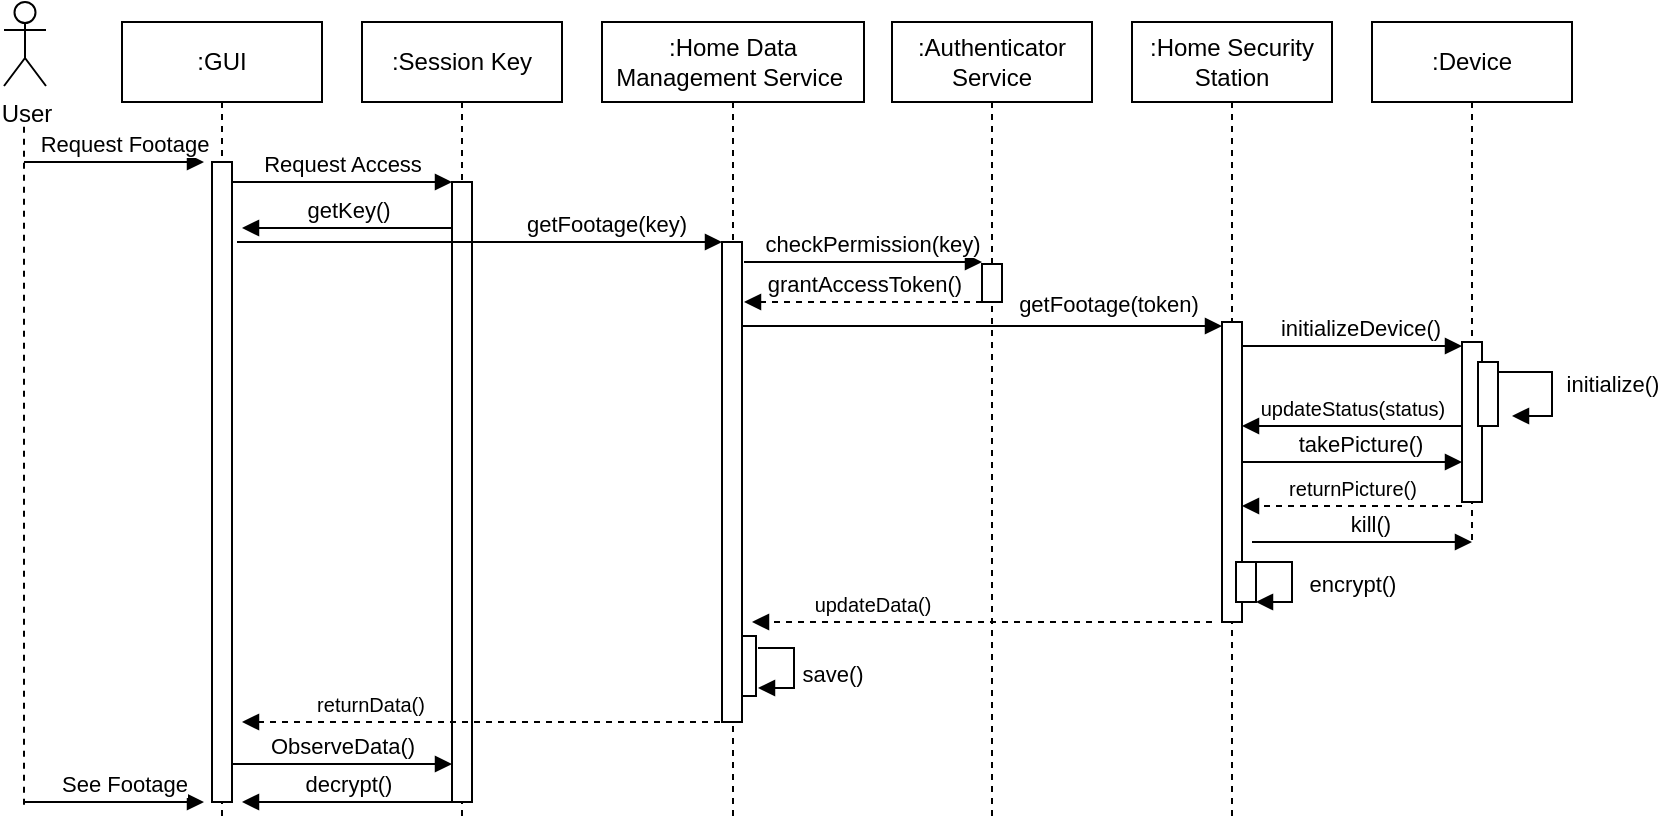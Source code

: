 <mxfile version="24.0.7" type="github">
  <diagram name="Page-1" id="2YBvvXClWsGukQMizWep">
    <mxGraphModel dx="1167" dy="628" grid="1" gridSize="10" guides="1" tooltips="1" connect="1" arrows="1" fold="1" page="1" pageScale="1" pageWidth="1200" pageHeight="1600" math="0" shadow="0">
      <root>
        <mxCell id="0" />
        <mxCell id="1" parent="0" />
        <mxCell id="aM9ryv3xv72pqoxQDRHE-1" value=":GUI" style="shape=umlLifeline;perimeter=lifelinePerimeter;whiteSpace=wrap;html=1;container=0;dropTarget=0;collapsible=0;recursiveResize=0;outlineConnect=0;portConstraint=eastwest;newEdgeStyle={&quot;edgeStyle&quot;:&quot;elbowEdgeStyle&quot;,&quot;elbow&quot;:&quot;vertical&quot;,&quot;curved&quot;:0,&quot;rounded&quot;:0};" parent="1" vertex="1">
          <mxGeometry x="79" y="40" width="100" height="400" as="geometry" />
        </mxCell>
        <mxCell id="aM9ryv3xv72pqoxQDRHE-2" value="" style="html=1;points=[];perimeter=orthogonalPerimeter;outlineConnect=0;targetShapes=umlLifeline;portConstraint=eastwest;newEdgeStyle={&quot;edgeStyle&quot;:&quot;elbowEdgeStyle&quot;,&quot;elbow&quot;:&quot;vertical&quot;,&quot;curved&quot;:0,&quot;rounded&quot;:0};" parent="aM9ryv3xv72pqoxQDRHE-1" vertex="1">
          <mxGeometry x="45" y="70" width="10" height="320" as="geometry" />
        </mxCell>
        <mxCell id="aM9ryv3xv72pqoxQDRHE-5" value=":Session Key" style="shape=umlLifeline;perimeter=lifelinePerimeter;whiteSpace=wrap;html=1;container=0;dropTarget=0;collapsible=0;recursiveResize=0;outlineConnect=0;portConstraint=eastwest;newEdgeStyle={&quot;edgeStyle&quot;:&quot;elbowEdgeStyle&quot;,&quot;elbow&quot;:&quot;vertical&quot;,&quot;curved&quot;:0,&quot;rounded&quot;:0};" parent="1" vertex="1">
          <mxGeometry x="199" y="40" width="100" height="400" as="geometry" />
        </mxCell>
        <mxCell id="aM9ryv3xv72pqoxQDRHE-6" value="" style="html=1;points=[];perimeter=orthogonalPerimeter;outlineConnect=0;targetShapes=umlLifeline;portConstraint=eastwest;newEdgeStyle={&quot;edgeStyle&quot;:&quot;elbowEdgeStyle&quot;,&quot;elbow&quot;:&quot;vertical&quot;,&quot;curved&quot;:0,&quot;rounded&quot;:0};" parent="aM9ryv3xv72pqoxQDRHE-5" vertex="1">
          <mxGeometry x="45" y="80" width="10" height="310" as="geometry" />
        </mxCell>
        <mxCell id="aM9ryv3xv72pqoxQDRHE-7" value="Request Access" style="html=1;verticalAlign=bottom;endArrow=block;edgeStyle=elbowEdgeStyle;elbow=vertical;curved=0;rounded=0;" parent="1" source="aM9ryv3xv72pqoxQDRHE-2" target="aM9ryv3xv72pqoxQDRHE-6" edge="1">
          <mxGeometry relative="1" as="geometry">
            <mxPoint x="234" y="130" as="sourcePoint" />
            <Array as="points">
              <mxPoint x="219" y="120" />
            </Array>
          </mxGeometry>
        </mxCell>
        <mxCell id="aM9ryv3xv72pqoxQDRHE-9" value="getKey()" style="html=1;verticalAlign=bottom;endArrow=block;edgeStyle=elbowEdgeStyle;elbow=vertical;curved=0;rounded=0;" parent="1" source="aM9ryv3xv72pqoxQDRHE-6" edge="1">
          <mxGeometry relative="1" as="geometry">
            <mxPoint x="234" y="143" as="sourcePoint" />
            <Array as="points">
              <mxPoint x="229" y="143" />
            </Array>
            <mxPoint x="139" y="143" as="targetPoint" />
          </mxGeometry>
        </mxCell>
        <mxCell id="Lt1EoO_p3gGOHIWWdffg-1" value=":Home Data Management Service&amp;nbsp;" style="shape=umlLifeline;perimeter=lifelinePerimeter;whiteSpace=wrap;html=1;container=0;dropTarget=0;collapsible=0;recursiveResize=0;outlineConnect=0;portConstraint=eastwest;newEdgeStyle={&quot;edgeStyle&quot;:&quot;elbowEdgeStyle&quot;,&quot;elbow&quot;:&quot;vertical&quot;,&quot;curved&quot;:0,&quot;rounded&quot;:0};" parent="1" vertex="1">
          <mxGeometry x="319" y="40" width="131" height="400" as="geometry" />
        </mxCell>
        <mxCell id="Lt1EoO_p3gGOHIWWdffg-16" value="" style="html=1;points=[];perimeter=orthogonalPerimeter;outlineConnect=0;targetShapes=umlLifeline;portConstraint=eastwest;newEdgeStyle={&quot;edgeStyle&quot;:&quot;elbowEdgeStyle&quot;,&quot;elbow&quot;:&quot;vertical&quot;,&quot;curved&quot;:0,&quot;rounded&quot;:0};" parent="Lt1EoO_p3gGOHIWWdffg-1" vertex="1">
          <mxGeometry x="67" y="307" width="10" height="30" as="geometry" />
        </mxCell>
        <mxCell id="Lt1EoO_p3gGOHIWWdffg-2" value="" style="html=1;points=[];perimeter=orthogonalPerimeter;outlineConnect=0;targetShapes=umlLifeline;portConstraint=eastwest;newEdgeStyle={&quot;edgeStyle&quot;:&quot;elbowEdgeStyle&quot;,&quot;elbow&quot;:&quot;vertical&quot;,&quot;curved&quot;:0,&quot;rounded&quot;:0};" parent="Lt1EoO_p3gGOHIWWdffg-1" vertex="1">
          <mxGeometry x="60" y="110" width="10" height="240" as="geometry" />
        </mxCell>
        <mxCell id="Lt1EoO_p3gGOHIWWdffg-3" value=":Authenticator Service" style="shape=umlLifeline;perimeter=lifelinePerimeter;whiteSpace=wrap;html=1;container=0;dropTarget=0;collapsible=0;recursiveResize=0;outlineConnect=0;portConstraint=eastwest;newEdgeStyle={&quot;edgeStyle&quot;:&quot;elbowEdgeStyle&quot;,&quot;elbow&quot;:&quot;vertical&quot;,&quot;curved&quot;:0,&quot;rounded&quot;:0};" parent="1" vertex="1">
          <mxGeometry x="464" y="40" width="100" height="400" as="geometry" />
        </mxCell>
        <mxCell id="Lt1EoO_p3gGOHIWWdffg-4" value="" style="html=1;points=[];perimeter=orthogonalPerimeter;outlineConnect=0;targetShapes=umlLifeline;portConstraint=eastwest;newEdgeStyle={&quot;edgeStyle&quot;:&quot;elbowEdgeStyle&quot;,&quot;elbow&quot;:&quot;vertical&quot;,&quot;curved&quot;:0,&quot;rounded&quot;:0};" parent="Lt1EoO_p3gGOHIWWdffg-3" vertex="1">
          <mxGeometry x="45" y="121" width="10" height="19" as="geometry" />
        </mxCell>
        <mxCell id="Lt1EoO_p3gGOHIWWdffg-6" value=":Home Security Station" style="shape=umlLifeline;perimeter=lifelinePerimeter;whiteSpace=wrap;html=1;container=0;dropTarget=0;collapsible=0;recursiveResize=0;outlineConnect=0;portConstraint=eastwest;newEdgeStyle={&quot;edgeStyle&quot;:&quot;elbowEdgeStyle&quot;,&quot;elbow&quot;:&quot;vertical&quot;,&quot;curved&quot;:0,&quot;rounded&quot;:0};" parent="1" vertex="1">
          <mxGeometry x="584" y="40" width="100" height="400" as="geometry" />
        </mxCell>
        <mxCell id="Lt1EoO_p3gGOHIWWdffg-7" value="" style="html=1;points=[];perimeter=orthogonalPerimeter;outlineConnect=0;targetShapes=umlLifeline;portConstraint=eastwest;newEdgeStyle={&quot;edgeStyle&quot;:&quot;elbowEdgeStyle&quot;,&quot;elbow&quot;:&quot;vertical&quot;,&quot;curved&quot;:0,&quot;rounded&quot;:0};" parent="Lt1EoO_p3gGOHIWWdffg-6" vertex="1">
          <mxGeometry x="45" y="150" width="10" height="150" as="geometry" />
        </mxCell>
        <mxCell id="Lt1EoO_p3gGOHIWWdffg-11" value="" style="html=1;points=[];perimeter=orthogonalPerimeter;outlineConnect=0;targetShapes=umlLifeline;portConstraint=eastwest;newEdgeStyle={&quot;edgeStyle&quot;:&quot;elbowEdgeStyle&quot;,&quot;elbow&quot;:&quot;vertical&quot;,&quot;curved&quot;:0,&quot;rounded&quot;:0};" parent="Lt1EoO_p3gGOHIWWdffg-6" vertex="1">
          <mxGeometry x="52" y="270" width="10" height="20" as="geometry" />
        </mxCell>
        <mxCell id="Lt1EoO_p3gGOHIWWdffg-28" value="encrypt()" style="html=1;verticalAlign=bottom;endArrow=block;edgeStyle=elbowEdgeStyle;rounded=0;" parent="Lt1EoO_p3gGOHIWWdffg-6" source="Lt1EoO_p3gGOHIWWdffg-11" target="Lt1EoO_p3gGOHIWWdffg-11" edge="1">
          <mxGeometry x="0.357" y="-30" relative="1" as="geometry">
            <mxPoint x="110" y="265" as="sourcePoint" />
            <Array as="points">
              <mxPoint x="80" y="285" />
            </Array>
            <mxPoint x="110" y="315.144" as="targetPoint" />
            <mxPoint x="30" y="30" as="offset" />
          </mxGeometry>
        </mxCell>
        <mxCell id="Lt1EoO_p3gGOHIWWdffg-8" value=":Device" style="shape=umlLifeline;perimeter=lifelinePerimeter;whiteSpace=wrap;html=1;container=0;dropTarget=0;collapsible=0;recursiveResize=0;outlineConnect=0;portConstraint=eastwest;newEdgeStyle={&quot;edgeStyle&quot;:&quot;elbowEdgeStyle&quot;,&quot;elbow&quot;:&quot;vertical&quot;,&quot;curved&quot;:0,&quot;rounded&quot;:0};" parent="1" vertex="1">
          <mxGeometry x="704" y="40" width="100" height="260" as="geometry" />
        </mxCell>
        <mxCell id="Lt1EoO_p3gGOHIWWdffg-9" value="" style="html=1;points=[];perimeter=orthogonalPerimeter;outlineConnect=0;targetShapes=umlLifeline;portConstraint=eastwest;newEdgeStyle={&quot;edgeStyle&quot;:&quot;elbowEdgeStyle&quot;,&quot;elbow&quot;:&quot;vertical&quot;,&quot;curved&quot;:0,&quot;rounded&quot;:0};" parent="Lt1EoO_p3gGOHIWWdffg-8" vertex="1">
          <mxGeometry x="45" y="160" width="10" height="80" as="geometry" />
        </mxCell>
        <mxCell id="Lt1EoO_p3gGOHIWWdffg-10" value="" style="html=1;points=[];perimeter=orthogonalPerimeter;outlineConnect=0;targetShapes=umlLifeline;portConstraint=eastwest;newEdgeStyle={&quot;edgeStyle&quot;:&quot;elbowEdgeStyle&quot;,&quot;elbow&quot;:&quot;vertical&quot;,&quot;curved&quot;:0,&quot;rounded&quot;:0};" parent="Lt1EoO_p3gGOHIWWdffg-8" vertex="1">
          <mxGeometry x="53" y="170" width="10" height="32" as="geometry" />
        </mxCell>
        <mxCell id="Lt1EoO_p3gGOHIWWdffg-30" value="initialize()" style="html=1;verticalAlign=bottom;endArrow=block;edgeStyle=elbowEdgeStyle;rounded=0;" parent="Lt1EoO_p3gGOHIWWdffg-8" edge="1">
          <mxGeometry x="0.217" y="30" relative="1" as="geometry">
            <mxPoint x="63" y="175" as="sourcePoint" />
            <Array as="points">
              <mxPoint x="90" y="190" />
            </Array>
            <mxPoint x="70" y="197" as="targetPoint" />
            <mxPoint as="offset" />
          </mxGeometry>
        </mxCell>
        <mxCell id="Lt1EoO_p3gGOHIWWdffg-17" value="getFootage(key)" style="html=1;verticalAlign=bottom;endArrow=block;edgeStyle=elbowEdgeStyle;elbow=vertical;curved=0;rounded=0;" parent="1" target="Lt1EoO_p3gGOHIWWdffg-2" edge="1">
          <mxGeometry x="0.516" relative="1" as="geometry">
            <mxPoint x="136.5" y="150" as="sourcePoint" />
            <Array as="points">
              <mxPoint x="221.5" y="150" />
            </Array>
            <mxPoint x="364" y="150" as="targetPoint" />
            <mxPoint as="offset" />
          </mxGeometry>
        </mxCell>
        <mxCell id="Lt1EoO_p3gGOHIWWdffg-20" value="checkPermission(key)" style="html=1;verticalAlign=bottom;endArrow=block;edgeStyle=elbowEdgeStyle;elbow=vertical;curved=0;rounded=0;" parent="1" edge="1">
          <mxGeometry x="0.077" relative="1" as="geometry">
            <mxPoint x="390" y="160" as="sourcePoint" />
            <Array as="points">
              <mxPoint x="454" y="160" />
              <mxPoint x="466.5" y="170" />
            </Array>
            <mxPoint x="509" y="160" as="targetPoint" />
            <mxPoint as="offset" />
          </mxGeometry>
        </mxCell>
        <mxCell id="Lt1EoO_p3gGOHIWWdffg-21" value="grantAccessToken()" style="html=1;verticalAlign=bottom;endArrow=block;edgeStyle=elbowEdgeStyle;elbow=vertical;curved=0;rounded=0;dashed=1;" parent="1" edge="1">
          <mxGeometry relative="1" as="geometry">
            <mxPoint x="509" y="180" as="sourcePoint" />
            <Array as="points">
              <mxPoint x="504" y="180" />
            </Array>
            <mxPoint x="390" y="180" as="targetPoint" />
          </mxGeometry>
        </mxCell>
        <mxCell id="Lt1EoO_p3gGOHIWWdffg-22" value="getFootage(token)" style="html=1;verticalAlign=bottom;endArrow=block;edgeStyle=elbowEdgeStyle;elbow=vertical;curved=0;rounded=0;" parent="1" source="Lt1EoO_p3gGOHIWWdffg-2" edge="1">
          <mxGeometry x="0.522" y="2" relative="1" as="geometry">
            <mxPoint x="399" y="192" as="sourcePoint" />
            <Array as="points">
              <mxPoint x="454" y="192" />
              <mxPoint x="466.5" y="202" />
            </Array>
            <mxPoint x="629" y="192" as="targetPoint" />
            <mxPoint as="offset" />
          </mxGeometry>
        </mxCell>
        <mxCell id="Lt1EoO_p3gGOHIWWdffg-23" value="initializeDevice()" style="html=1;verticalAlign=bottom;endArrow=block;edgeStyle=elbowEdgeStyle;elbow=vertical;curved=0;rounded=0;" parent="1" edge="1">
          <mxGeometry x="0.077" relative="1" as="geometry">
            <mxPoint x="639" y="202" as="sourcePoint" />
            <Array as="points">
              <mxPoint x="696" y="202" />
              <mxPoint x="708.5" y="212" />
            </Array>
            <mxPoint x="749" y="202" as="targetPoint" />
            <mxPoint as="offset" />
          </mxGeometry>
        </mxCell>
        <mxCell id="Lt1EoO_p3gGOHIWWdffg-24" value="&lt;font style=&quot;font-size: 10px;&quot;&gt;updateStatus(status)&lt;/font&gt;" style="html=1;verticalAlign=bottom;endArrow=block;edgeStyle=elbowEdgeStyle;elbow=vertical;curved=0;rounded=0;" parent="1" edge="1">
          <mxGeometry relative="1" as="geometry">
            <mxPoint x="749" y="242" as="sourcePoint" />
            <Array as="points">
              <mxPoint x="744" y="242" />
            </Array>
            <mxPoint x="639" y="242" as="targetPoint" />
            <mxPoint as="offset" />
          </mxGeometry>
        </mxCell>
        <mxCell id="Lt1EoO_p3gGOHIWWdffg-25" value="takePicture()" style="html=1;verticalAlign=bottom;endArrow=block;edgeStyle=elbowEdgeStyle;elbow=vertical;curved=0;rounded=0;" parent="1" edge="1">
          <mxGeometry x="0.077" relative="1" as="geometry">
            <mxPoint x="639" y="260" as="sourcePoint" />
            <Array as="points">
              <mxPoint x="701" y="260" />
              <mxPoint x="713.5" y="270" />
            </Array>
            <mxPoint x="749" y="260" as="targetPoint" />
            <mxPoint as="offset" />
          </mxGeometry>
        </mxCell>
        <mxCell id="Lt1EoO_p3gGOHIWWdffg-27" value="&lt;font style=&quot;font-size: 10px;&quot;&gt;returnPicture()&lt;/font&gt;" style="html=1;verticalAlign=bottom;endArrow=block;edgeStyle=elbowEdgeStyle;elbow=vertical;curved=0;rounded=0;dashed=1;" parent="1" edge="1">
          <mxGeometry relative="1" as="geometry">
            <mxPoint x="749" y="282" as="sourcePoint" />
            <Array as="points">
              <mxPoint x="744" y="282" />
            </Array>
            <mxPoint x="639" y="282" as="targetPoint" />
            <mxPoint as="offset" />
          </mxGeometry>
        </mxCell>
        <mxCell id="Lt1EoO_p3gGOHIWWdffg-29" value="kill()" style="html=1;verticalAlign=bottom;endArrow=block;edgeStyle=elbowEdgeStyle;elbow=vertical;curved=0;rounded=0;" parent="1" edge="1">
          <mxGeometry x="0.077" relative="1" as="geometry">
            <mxPoint x="644" y="300" as="sourcePoint" />
            <Array as="points">
              <mxPoint x="706" y="300" />
              <mxPoint x="718.5" y="310" />
            </Array>
            <mxPoint x="754" y="300" as="targetPoint" />
            <mxPoint as="offset" />
          </mxGeometry>
        </mxCell>
        <mxCell id="Lt1EoO_p3gGOHIWWdffg-32" value="&lt;font style=&quot;font-size: 10px;&quot;&gt;updateData()&lt;/font&gt;" style="html=1;verticalAlign=bottom;endArrow=block;edgeStyle=elbowEdgeStyle;elbow=vertical;curved=0;rounded=0;dashed=1;" parent="1" edge="1">
          <mxGeometry x="0.478" relative="1" as="geometry">
            <mxPoint x="624" y="340" as="sourcePoint" />
            <Array as="points">
              <mxPoint x="619" y="340" />
            </Array>
            <mxPoint x="394" y="340" as="targetPoint" />
            <mxPoint as="offset" />
          </mxGeometry>
        </mxCell>
        <mxCell id="Lt1EoO_p3gGOHIWWdffg-33" value="save()" style="html=1;verticalAlign=bottom;endArrow=block;edgeStyle=elbowEdgeStyle;rounded=0;" parent="1" edge="1">
          <mxGeometry x="0.357" y="19" relative="1" as="geometry">
            <mxPoint x="397" y="353" as="sourcePoint" />
            <Array as="points">
              <mxPoint x="415" y="363" />
            </Array>
            <mxPoint x="397" y="373" as="targetPoint" />
            <mxPoint x="19" y="-17" as="offset" />
          </mxGeometry>
        </mxCell>
        <mxCell id="Lt1EoO_p3gGOHIWWdffg-34" value="&lt;font style=&quot;font-size: 10px;&quot;&gt;returnData()&lt;/font&gt;" style="html=1;verticalAlign=bottom;endArrow=block;edgeStyle=elbowEdgeStyle;elbow=vertical;curved=0;rounded=0;dashed=1;" parent="1" source="Lt1EoO_p3gGOHIWWdffg-1" edge="1">
          <mxGeometry x="0.478" relative="1" as="geometry">
            <mxPoint x="359" y="390" as="sourcePoint" />
            <Array as="points">
              <mxPoint x="354" y="390" />
            </Array>
            <mxPoint x="139" y="390" as="targetPoint" />
            <mxPoint as="offset" />
          </mxGeometry>
        </mxCell>
        <mxCell id="Lt1EoO_p3gGOHIWWdffg-35" value="decrypt()" style="html=1;verticalAlign=bottom;endArrow=block;edgeStyle=elbowEdgeStyle;elbow=vertical;curved=0;rounded=0;" parent="1" edge="1">
          <mxGeometry relative="1" as="geometry">
            <mxPoint x="244" y="430" as="sourcePoint" />
            <Array as="points">
              <mxPoint x="229" y="430" />
            </Array>
            <mxPoint x="139" y="430" as="targetPoint" />
          </mxGeometry>
        </mxCell>
        <mxCell id="Lt1EoO_p3gGOHIWWdffg-36" value="ObserveData()" style="html=1;verticalAlign=bottom;endArrow=block;edgeStyle=elbowEdgeStyle;elbow=vertical;curved=0;rounded=0;" parent="1" edge="1">
          <mxGeometry relative="1" as="geometry">
            <mxPoint x="134" y="411" as="sourcePoint" />
            <Array as="points">
              <mxPoint x="219" y="411" />
            </Array>
            <mxPoint x="244" y="411" as="targetPoint" />
          </mxGeometry>
        </mxCell>
        <mxCell id="Lt1EoO_p3gGOHIWWdffg-38" value="User" style="shape=umlActor;verticalLabelPosition=bottom;verticalAlign=top;html=1;outlineConnect=0;" parent="1" vertex="1">
          <mxGeometry x="20" y="30" width="21" height="42" as="geometry" />
        </mxCell>
        <mxCell id="Lt1EoO_p3gGOHIWWdffg-43" value="" style="endArrow=none;dashed=1;html=1;rounded=0;" parent="1" edge="1">
          <mxGeometry width="50" height="50" relative="1" as="geometry">
            <mxPoint x="30" y="431.333" as="sourcePoint" />
            <mxPoint x="30" y="90" as="targetPoint" />
          </mxGeometry>
        </mxCell>
        <mxCell id="vPzEtfzrPfuxy-vWfHbB-1" value="Request Footage" style="html=1;verticalAlign=bottom;endArrow=block;edgeStyle=elbowEdgeStyle;elbow=vertical;curved=0;rounded=0;" edge="1" parent="1">
          <mxGeometry x="0.111" relative="1" as="geometry">
            <mxPoint x="30" y="110" as="sourcePoint" />
            <Array as="points">
              <mxPoint x="105" y="110" />
            </Array>
            <mxPoint x="120" y="110" as="targetPoint" />
            <mxPoint as="offset" />
          </mxGeometry>
        </mxCell>
        <mxCell id="vPzEtfzrPfuxy-vWfHbB-2" value="See Footage" style="html=1;verticalAlign=bottom;endArrow=block;edgeStyle=elbowEdgeStyle;elbow=vertical;curved=0;rounded=0;" edge="1" parent="1">
          <mxGeometry x="0.111" relative="1" as="geometry">
            <mxPoint x="30" y="430" as="sourcePoint" />
            <Array as="points">
              <mxPoint x="105" y="430" />
            </Array>
            <mxPoint x="120" y="430" as="targetPoint" />
            <mxPoint as="offset" />
          </mxGeometry>
        </mxCell>
      </root>
    </mxGraphModel>
  </diagram>
</mxfile>
